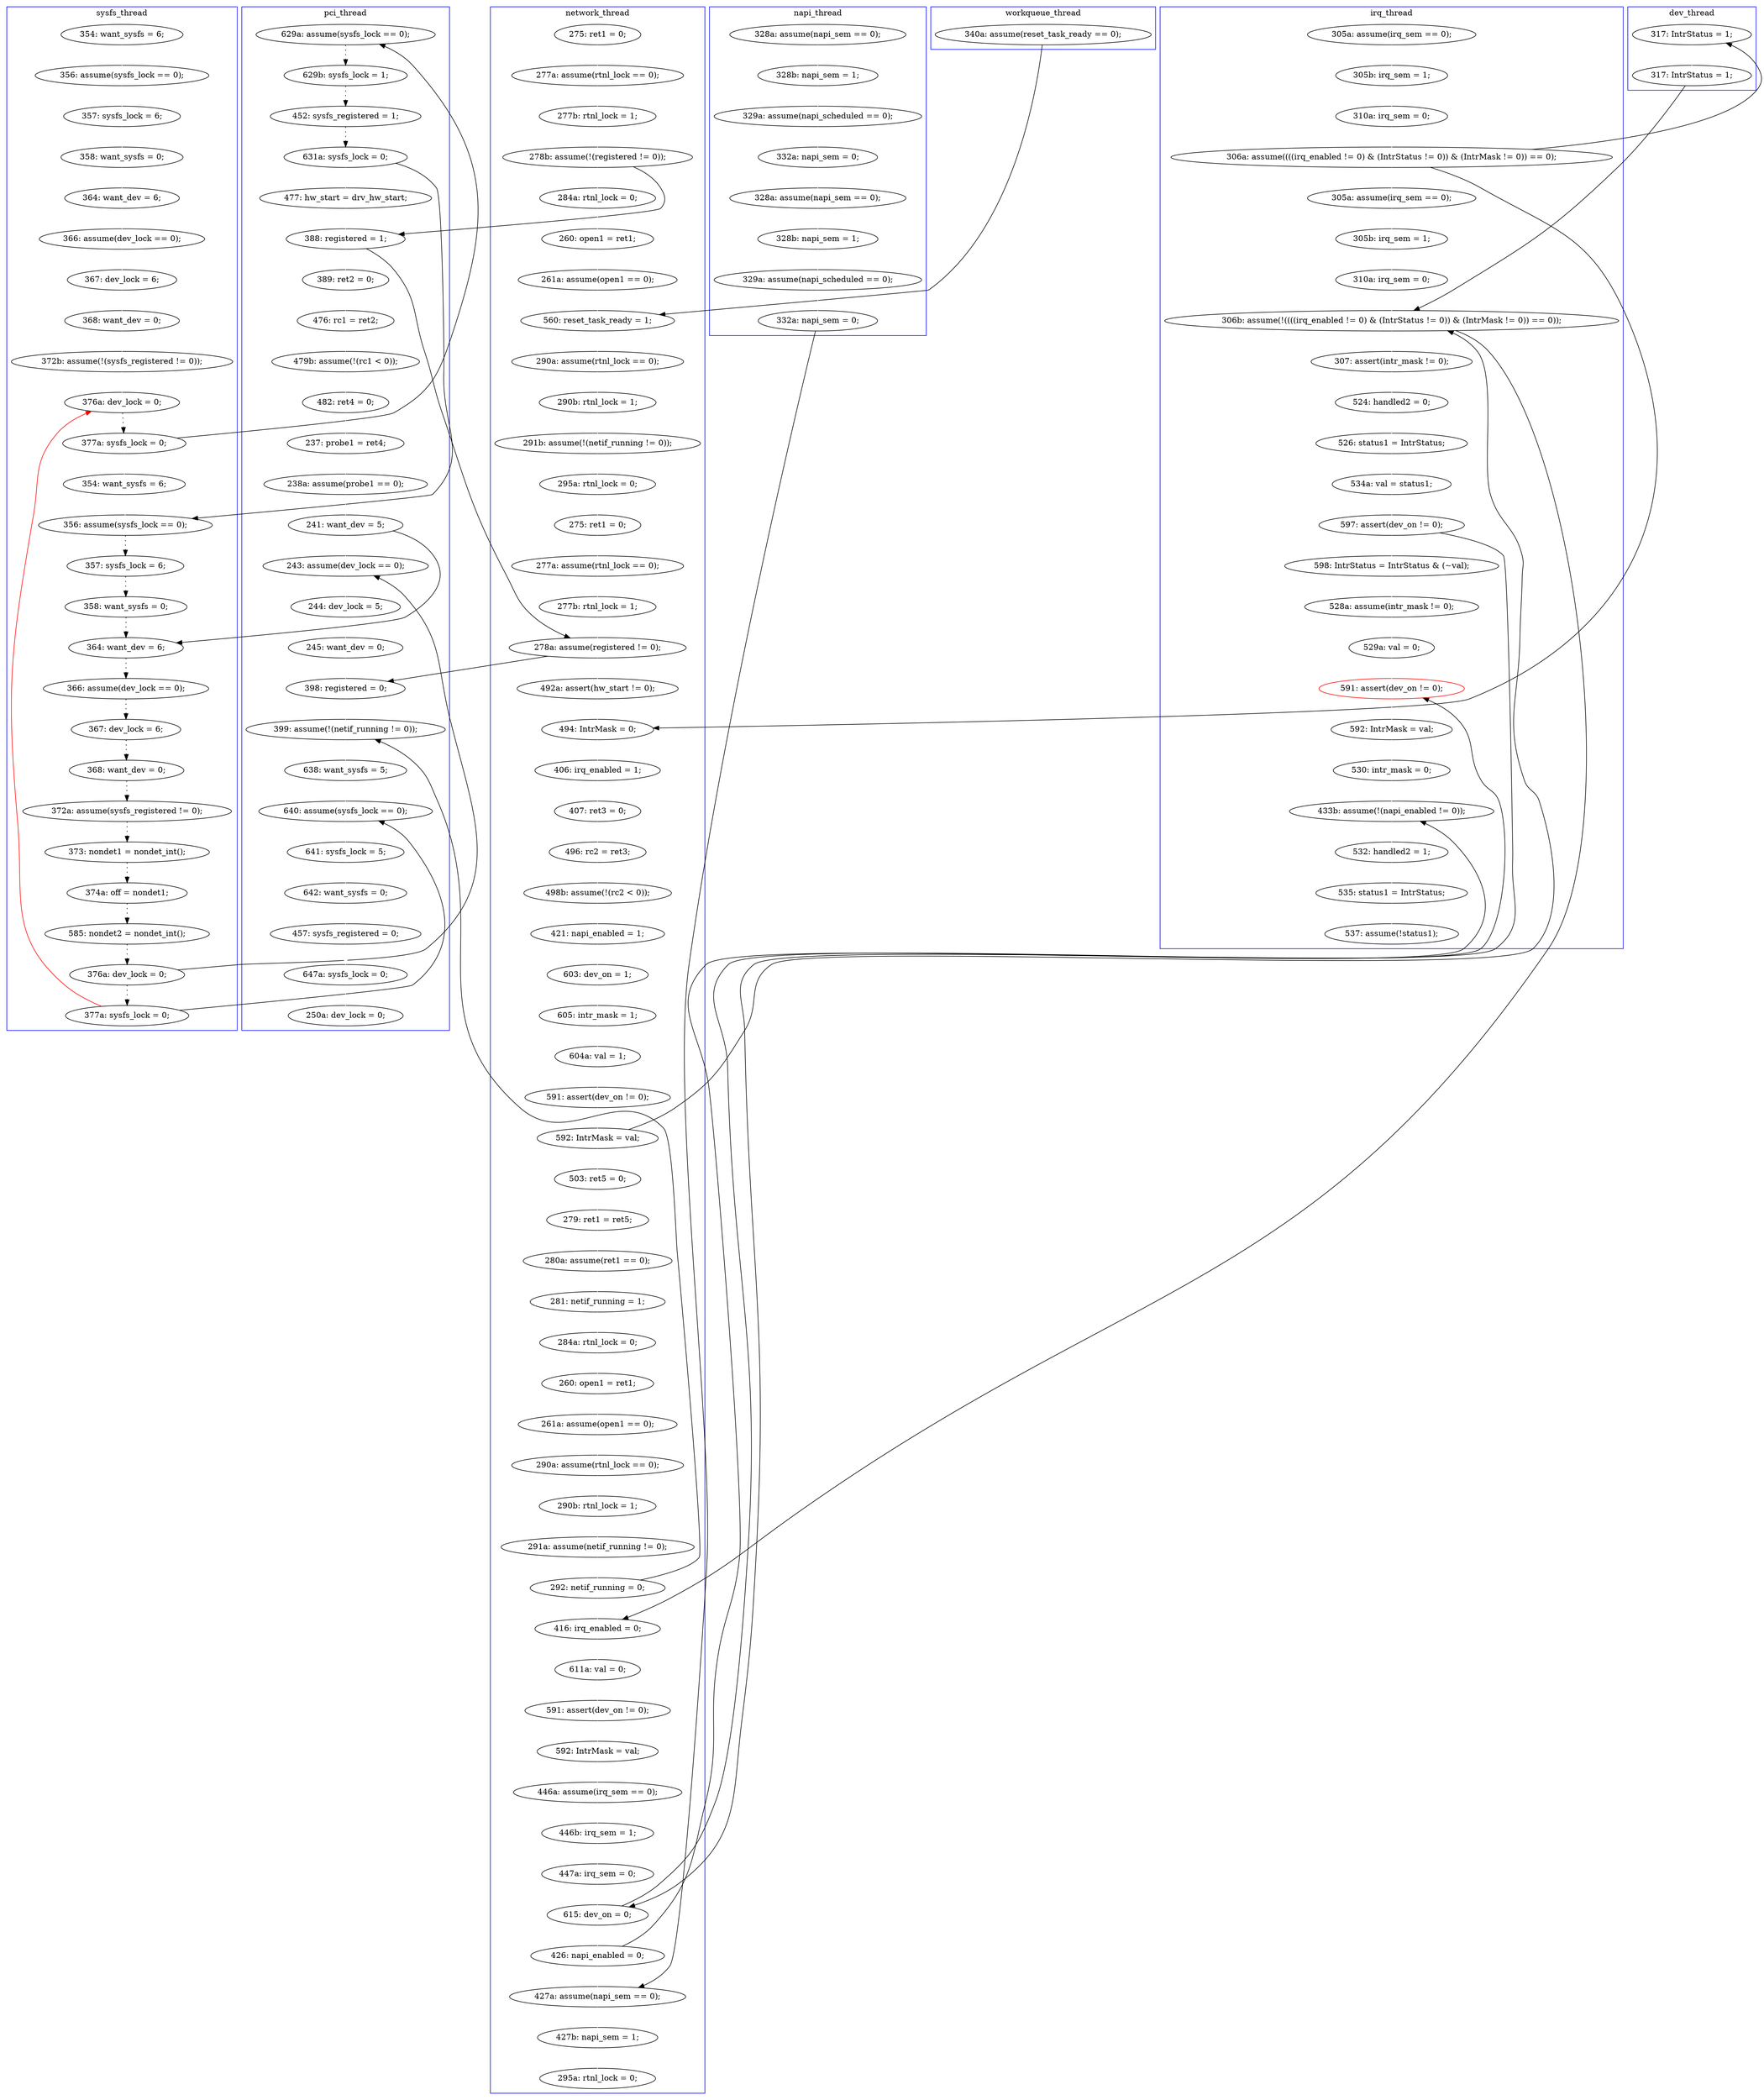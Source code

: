 digraph Counterexample {
	63 -> 66 [color = black, style = dotted]
	192 -> 195 [color = white, style = solid]
	108 -> 109 [color = black, style = dotted]
	189 -> 191 [color = white, style = solid]
	230 -> 231 [color = white, style = solid]
	60 -> 79 [color = white, style = solid]
	70 -> 75 [color = white, style = solid]
	265 -> 266 [color = white, style = solid]
	133 -> 134 [color = white, style = solid]
	68 -> 70 [color = white, style = solid]
	170 -> 175 [color = white, style = solid]
	41 -> 46 [color = white, style = solid]
	91 -> 94 [color = white, style = solid]
	188 -> 189 [color = white, style = solid]
	272 -> 277 [color = white, style = solid]
	292 -> 296 [color = white, style = solid]
	36 -> 145 [color = black, style = solid, constraint = false]
	296 -> 303 [color = white, style = solid]
	118 -> 121 [color = white, style = solid]
	192 -> 220 [color = black, style = solid, constraint = false]
	277 -> 292 [color = black, style = solid, constraint = false]
	177 -> 180 [color = white, style = solid]
	75 -> 164 [color = black, style = solid, constraint = false]
	53 -> 54 [color = white, style = solid]
	227 -> 230 [color = white, style = solid]
	62 -> 63 [color = black, style = dotted]
	202 -> 205 [color = white, style = solid]
	136 -> 137 [color = white, style = solid]
	213 -> 215 [color = white, style = solid]
	79 -> 96 [color = white, style = solid]
	231 -> 270 [color = white, style = solid]
	104 -> 108 [color = black, style = dotted]
	270 -> 271 [color = white, style = solid]
	161 -> 162 [color = white, style = solid]
	216 -> 257 [color = black, style = solid, constraint = false]
	94 -> 117 [color = white, style = solid]
	121 -> 220 [color = white, style = solid]
	87 -> 90 [color = white, style = solid]
	97 -> 98 [color = black, style = dotted]
	52 -> 53 [color = white, style = solid]
	191 -> 192 [color = white, style = solid]
	169 -> 170 [color = white, style = solid]
	256 -> 257 [color = white, style = solid]
	125 -> 128 [color = white, style = solid]
	98 -> 100 [color = black, style = dotted]
	115 -> 123 [color = black, style = dotted]
	180 -> 183 [color = white, style = solid]
	123 -> 127 [color = black, style = dotted]
	196 -> 199 [color = white, style = solid]
	249 -> 252 [color = white, style = solid]
	55 -> 57 [color = white, style = solid]
	51 -> 52 [color = white, style = solid]
	150 -> 151 [color = white, style = solid]
	309 -> 311 [color = white, style = solid]
	311 -> 313 [color = white, style = solid]
	212 -> 213 [color = white, style = solid]
	117 -> 118 [color = white, style = solid]
	305 -> 315 [color = white, style = solid]
	66 -> 68 [color = black, style = dotted]
	128 -> 246 [color = white, style = solid]
	127 -> 265 [color = black, style = solid, constraint = false]
	313 -> 324 [color = white, style = solid]
	277 -> 282 [color = white, style = solid]
	39 -> 40 [color = white, style = solid]
	112 -> 142 [color = white, style = solid]
	283 -> 284 [color = white, style = solid]
	220 -> 229 [color = white, style = solid]
	229 -> 240 [color = white, style = solid]
	223 -> 227 [color = white, style = solid]
	246 -> 248 [color = white, style = solid]
	215 -> 216 [color = white, style = solid]
	46 -> 136 [color = white, style = solid]
	282 -> 283 [color = white, style = solid]
	164 -> 256 [color = black, style = solid, constraint = false]
	76 -> 80 [color = white, style = solid]
	40 -> 41 [color = white, style = solid]
	100 -> 102 [color = black, style = dotted]
	240 -> 241 [color = white, style = solid]
	60 -> 62 [color = black, style = solid, constraint = false]
	293 -> 305 [color = white, style = solid]
	59 -> 60 [color = black, style = dotted]
	93 -> 100 [color = black, style = solid, constraint = false]
	80 -> 83 [color = white, style = solid]
	109 -> 110 [color = black, style = dotted]
	86 -> 91 [color = white, style = solid]
	151 -> 153 [color = white, style = solid]
	255 -> 283 [color = black, style = solid, constraint = false]
	175 -> 176 [color = white, style = solid]
	96 -> 97 [color = black, style = dotted]
	303 -> 309 [color = white, style = solid]
	160 -> 161 [color = white, style = solid]
	220 -> 223 [color = black, style = solid, constraint = false]
	47 -> 49 [color = white, style = solid]
	248 -> 249 [color = white, style = solid]
	75 -> 76 [color = white, style = solid]
	245 -> 277 [color = black, style = solid, constraint = false]
	200 -> 201 [color = white, style = solid]
	154 -> 160 [color = white, style = solid]
	50 -> 51 [color = white, style = solid]
	282 -> 309 [color = black, style = solid, constraint = false]
	123 -> 132 [color = black, style = solid, constraint = false]
	251 -> 276 [color = white, style = solid]
	267 -> 293 [color = white, style = solid]
	85 -> 86 [color = white, style = solid]
	271 -> 272 [color = white, style = solid]
	201 -> 202 [color = white, style = solid]
	183 -> 187 [color = white, style = solid]
	252 -> 255 [color = white, style = solid]
	195 -> 196 [color = white, style = solid]
	127 -> 59 [color = red, style = solid, constraint = false]
	90 -> 93 [color = white, style = solid]
	94 -> 170 [color = black, style = solid, constraint = false]
	68 -> 96 [color = black, style = solid, constraint = false]
	46 -> 75 [color = black, style = solid, constraint = false]
	110 -> 115 [color = black, style = dotted]
	83 -> 84 [color = white, style = solid]
	266 -> 267 [color = white, style = solid]
	142 -> 220 [color = black, style = solid, constraint = false]
	54 -> 55 [color = white, style = solid]
	153 -> 154 [color = white, style = solid]
	137 -> 140 [color = white, style = solid]
	243 -> 245 [color = white, style = solid]
	132 -> 133 [color = white, style = solid]
	284 -> 287 [color = white, style = solid]
	199 -> 200 [color = white, style = solid]
	84 -> 87 [color = white, style = solid]
	57 -> 59 [color = white, style = solid]
	241 -> 243 [color = white, style = solid]
	176 -> 177 [color = white, style = solid]
	94 -> 112 [color = black, style = solid, constraint = false]
	145 -> 150 [color = white, style = solid]
	134 -> 256 [color = white, style = solid]
	140 -> 145 [color = white, style = solid]
	276 -> 278 [color = white, style = solid]
	216 -> 223 [color = white, style = solid]
	278 -> 292 [color = white, style = solid]
	162 -> 164 [color = white, style = solid]
	102 -> 103 [color = black, style = dotted]
	187 -> 188 [color = white, style = solid]
	205 -> 212 [color = white, style = solid]
	164 -> 169 [color = white, style = solid]
	93 -> 132 [color = white, style = solid]
	124 -> 125 [color = white, style = solid]
	262 -> 265 [color = white, style = solid]
	257 -> 262 [color = white, style = solid]
	103 -> 104 [color = black, style = dotted]
	245 -> 251 [color = white, style = solid]
	49 -> 50 [color = white, style = solid]
	subgraph cluster5 {
		label = workqueue_thread
		color = blue
		36  [label = "340a: assume(reset_task_ready == 0);"]
	}
	subgraph cluster7 {
		label = dev_thread
		color = blue
		142  [label = "317: IntrStatus = 1;"]
		112  [label = "317: IntrStatus = 1;"]
	}
	subgraph cluster6 {
		label = sysfs_thread
		color = blue
		49  [label = "356: assume(sysfs_lock == 0);"]
		123  [label = "376a: dev_lock = 0;"]
		103  [label = "367: dev_lock = 6;"]
		47  [label = "354: want_sysfs = 6;"]
		50  [label = "357: sysfs_lock = 6;"]
		104  [label = "368: want_dev = 0;"]
		53  [label = "366: assume(dev_lock == 0);"]
		52  [label = "364: want_dev = 6;"]
		98  [label = "358: want_sysfs = 0;"]
		109  [label = "373: nondet1 = nondet_int();"]
		100  [label = "364: want_dev = 6;"]
		127  [label = "377a: sysfs_lock = 0;"]
		108  [label = "372a: assume(sysfs_registered != 0);"]
		96  [label = "356: assume(sysfs_lock == 0);"]
		54  [label = "367: dev_lock = 6;"]
		110  [label = "374a: off = nondet1;"]
		51  [label = "358: want_sysfs = 0;"]
		60  [label = "377a: sysfs_lock = 0;"]
		55  [label = "368: want_dev = 0;"]
		79  [label = "354: want_sysfs = 6;"]
		59  [label = "376a: dev_lock = 0;"]
		102  [label = "366: assume(dev_lock == 0);"]
		115  [label = "585: nondet2 = nondet_int();"]
		97  [label = "357: sysfs_lock = 6;"]
		57  [label = "372b: assume(!(sysfs_registered != 0));"]
	}
	subgraph cluster1 {
		label = pci_thread
		color = blue
		62  [label = "629a: assume(sysfs_lock == 0);"]
		84  [label = "482: ret4 = 0;"]
		63  [label = "629b: sysfs_lock = 1;"]
		266  [label = "641: sysfs_lock = 5;"]
		132  [label = "243: assume(dev_lock == 0);"]
		257  [label = "399: assume(!(netif_running != 0));"]
		265  [label = "640: assume(sysfs_lock == 0);"]
		267  [label = "642: want_sysfs = 0;"]
		87  [label = "237: probe1 = ret4;"]
		90  [label = "238a: assume(probe1 == 0);"]
		262  [label = "638: want_sysfs = 5;"]
		66  [label = "452: sysfs_registered = 1;"]
		83  [label = "479b: assume(!(rc1 < 0));"]
		293  [label = "457: sysfs_registered = 0;"]
		134  [label = "245: want_dev = 0;"]
		93  [label = "241: want_dev = 5;"]
		80  [label = "476: rc1 = ret2;"]
		75  [label = "388: registered = 1;"]
		133  [label = "244: dev_lock = 5;"]
		305  [label = "647a: sysfs_lock = 0;"]
		76  [label = "389: ret2 = 0;"]
		315  [label = "250a: dev_lock = 0;"]
		68  [label = "631a: sysfs_lock = 0;"]
		70  [label = "477: hw_start = drv_hw_start;"]
		256  [label = "398: registered = 0;"]
	}
	subgraph cluster3 {
		label = irq_thread
		color = blue
		220  [label = "306b: assume(!((((irq_enabled != 0) & (IntrStatus != 0)) & (IntrMask != 0)) == 0));"]
		324  [label = "537: assume(!status1);"]
		243  [label = "534a: val = status1;"]
		229  [label = "307: assert(intr_mask != 0);"]
		85  [label = "305a: assume(irq_sem == 0);"]
		94  [label = "306a: assume((((irq_enabled != 0) & (IntrStatus != 0)) & (IntrMask != 0)) == 0);"]
		240  [label = "524: handled2 = 0;"]
		303  [label = "530: intr_mask = 0;"]
		278  [label = "529a: val = 0;"]
		292  [label = "591: assert(dev_on != 0);", color = red]
		245  [label = "597: assert(dev_on != 0);"]
		276  [label = "528a: assume(intr_mask != 0);"]
		91  [label = "310a: irq_sem = 0;"]
		241  [label = "526: status1 = IntrStatus;"]
		296  [label = "592: IntrMask = val;"]
		251  [label = "598: IntrStatus = IntrStatus & (~val);"]
		313  [label = "535: status1 = IntrStatus;"]
		309  [label = "433b: assume(!(napi_enabled != 0));"]
		121  [label = "310a: irq_sem = 0;"]
		118  [label = "305b: irq_sem = 1;"]
		86  [label = "305b: irq_sem = 1;"]
		117  [label = "305a: assume(irq_sem == 0);"]
		311  [label = "532: handled2 = 1;"]
	}
	subgraph cluster2 {
		label = network_thread
		color = blue
		162  [label = "277b: rtnl_lock = 1;"]
		215  [label = "291a: assume(netif_running != 0);"]
		164  [label = "278a: assume(registered != 0);"]
		154  [label = "295a: rtnl_lock = 0;"]
		169  [label = "492a: assert(hw_start != 0);"]
		227  [label = "611a: val = 0;"]
		151  [label = "290b: rtnl_lock = 1;"]
		282  [label = "426: napi_enabled = 0;"]
		196  [label = "279: ret1 = ret5;"]
		200  [label = "281: netif_running = 1;"]
		202  [label = "260: open1 = ret1;"]
		270  [label = "446a: assume(irq_sem == 0);"]
		145  [label = "560: reset_task_ready = 1;"]
		188  [label = "605: intr_mask = 1;"]
		189  [label = "604a: val = 1;"]
		180  [label = "498b: assume(!(rc2 < 0));"]
		136  [label = "284a: rtnl_lock = 0;"]
		160  [label = "275: ret1 = 0;"]
		277  [label = "615: dev_on = 0;"]
		195  [label = "503: ret5 = 0;"]
		41  [label = "277b: rtnl_lock = 1;"]
		287  [label = "295a: rtnl_lock = 0;"]
		161  [label = "277a: assume(rtnl_lock == 0);"]
		39  [label = "275: ret1 = 0;"]
		170  [label = "494: IntrMask = 0;"]
		212  [label = "290a: assume(rtnl_lock == 0);"]
		284  [label = "427b: napi_sem = 1;"]
		187  [label = "603: dev_on = 1;"]
		201  [label = "284a: rtnl_lock = 0;"]
		230  [label = "591: assert(dev_on != 0);"]
		175  [label = "406: irq_enabled = 1;"]
		192  [label = "592: IntrMask = val;"]
		140  [label = "261a: assume(open1 == 0);"]
		213  [label = "290b: rtnl_lock = 1;"]
		177  [label = "496: rc2 = ret3;"]
		205  [label = "261a: assume(open1 == 0);"]
		216  [label = "292: netif_running = 0;"]
		283  [label = "427a: assume(napi_sem == 0);"]
		223  [label = "416: irq_enabled = 0;"]
		40  [label = "277a: assume(rtnl_lock == 0);"]
		271  [label = "446b: irq_sem = 1;"]
		199  [label = "280a: assume(ret1 == 0);"]
		191  [label = "591: assert(dev_on != 0);"]
		137  [label = "260: open1 = ret1;"]
		150  [label = "290a: assume(rtnl_lock == 0);"]
		46  [label = "278b: assume(!(registered != 0));"]
		176  [label = "407: ret3 = 0;"]
		231  [label = "592: IntrMask = val;"]
		153  [label = "291b: assume(!(netif_running != 0));"]
		272  [label = "447a: irq_sem = 0;"]
		183  [label = "421: napi_enabled = 1;"]
	}
	subgraph cluster4 {
		label = napi_thread
		color = blue
		255  [label = "332a: napi_sem = 0;"]
		249  [label = "328b: napi_sem = 1;"]
		125  [label = "328b: napi_sem = 1;"]
		246  [label = "332a: napi_sem = 0;"]
		252  [label = "329a: assume(napi_scheduled == 0);"]
		124  [label = "328a: assume(napi_sem == 0);"]
		128  [label = "329a: assume(napi_scheduled == 0);"]
		248  [label = "328a: assume(napi_sem == 0);"]
	}
}
